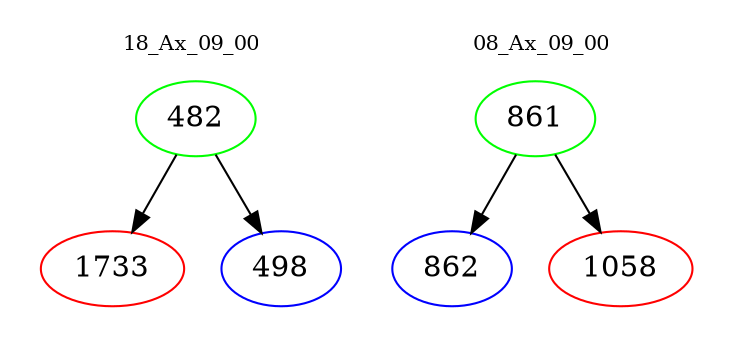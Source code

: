 digraph{
subgraph cluster_0 {
color = white
label = "18_Ax_09_00";
fontsize=10;
T0_482 [label="482", color="green"]
T0_482 -> T0_1733 [color="black"]
T0_1733 [label="1733", color="red"]
T0_482 -> T0_498 [color="black"]
T0_498 [label="498", color="blue"]
}
subgraph cluster_1 {
color = white
label = "08_Ax_09_00";
fontsize=10;
T1_861 [label="861", color="green"]
T1_861 -> T1_862 [color="black"]
T1_862 [label="862", color="blue"]
T1_861 -> T1_1058 [color="black"]
T1_1058 [label="1058", color="red"]
}
}
